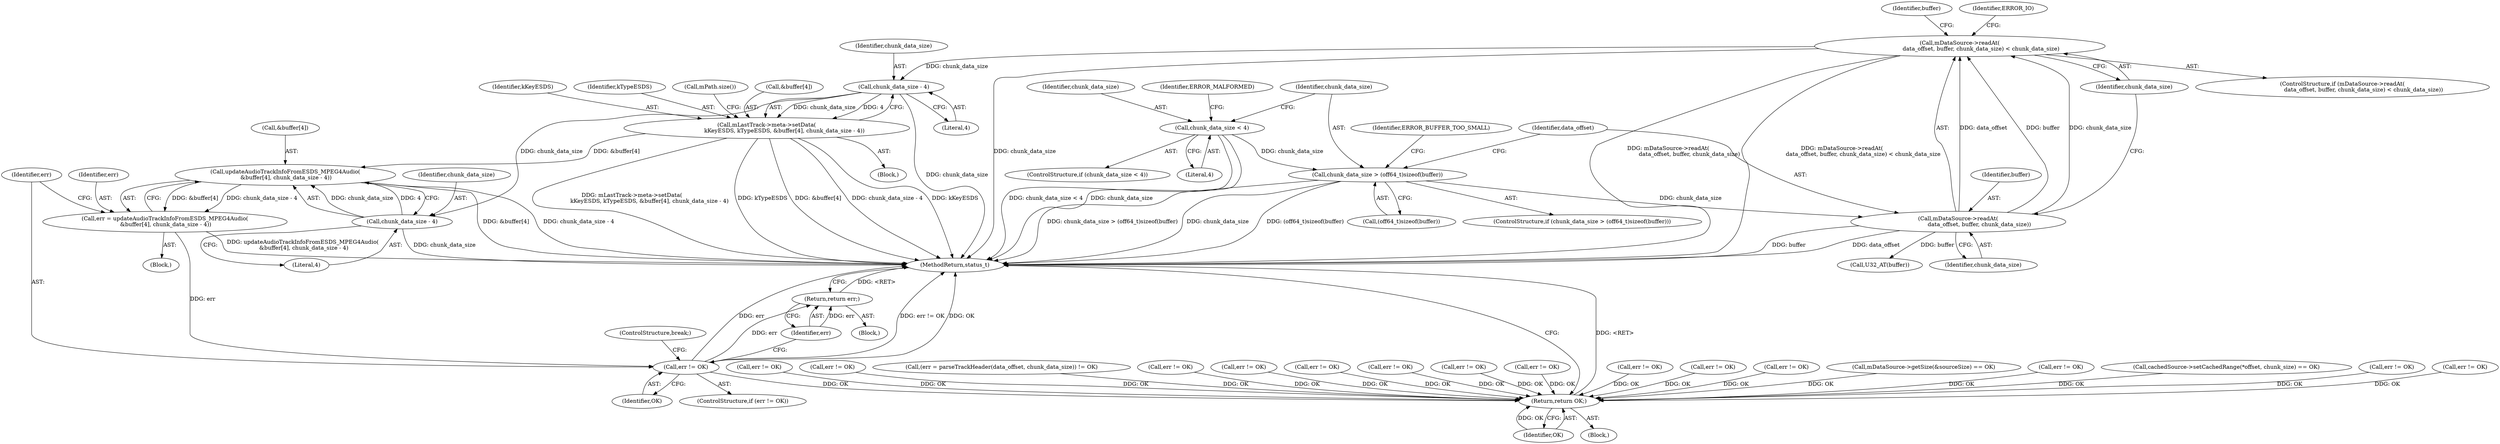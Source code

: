digraph "0_Android_463a6f807e187828442949d1924e143cf07778c6@API" {
"1002073" [label="(Call,mDataSource->readAt(\n                        data_offset, buffer, chunk_data_size) < chunk_data_size)"];
"1002074" [label="(Call,mDataSource->readAt(\n                        data_offset, buffer, chunk_data_size))"];
"1002063" [label="(Call,chunk_data_size > (off64_t)sizeof(buffer))"];
"1002055" [label="(Call,chunk_data_size < 4)"];
"1002097" [label="(Call,chunk_data_size - 4)"];
"1002090" [label="(Call,mLastTrack->meta->setData(\n                    kKeyESDS, kTypeESDS, &buffer[4], chunk_data_size - 4))"];
"1002120" [label="(Call,updateAudioTrackInfoFromESDS_MPEG4Audio(\n &buffer[4], chunk_data_size - 4))"];
"1002118" [label="(Call,err = updateAudioTrackInfoFromESDS_MPEG4Audio(\n &buffer[4], chunk_data_size - 4))"];
"1002129" [label="(Call,err != OK)"];
"1002133" [label="(Return,return err;)"];
"1002916" [label="(Return,return OK;)"];
"1002125" [label="(Call,chunk_data_size - 4)"];
"1002098" [label="(Identifier,chunk_data_size)"];
"1002073" [label="(Call,mDataSource->readAt(\n                        data_offset, buffer, chunk_data_size) < chunk_data_size)"];
"1002131" [label="(Identifier,OK)"];
"1002118" [label="(Call,err = updateAudioTrackInfoFromESDS_MPEG4Audio(\n &buffer[4], chunk_data_size - 4))"];
"1002055" [label="(Call,chunk_data_size < 4)"];
"1002071" [label="(Identifier,ERROR_BUFFER_TOO_SMALL)"];
"1002103" [label="(Call,mPath.size())"];
"1002127" [label="(Literal,4)"];
"1001610" [label="(Call,err != OK)"];
"1002295" [label="(Call,err != OK)"];
"1002133" [label="(Return,return err;)"];
"1001824" [label="(Call,err != OK)"];
"1000191" [label="(Call,mDataSource->getSize(&sourceSize) == OK)"];
"1002917" [label="(Identifier,OK)"];
"1001744" [label="(Call,err != OK)"];
"1002076" [label="(Identifier,buffer)"];
"1002128" [label="(ControlStructure,if (err != OK))"];
"1002085" [label="(Identifier,buffer)"];
"1002084" [label="(Call,U32_AT(buffer))"];
"1002134" [label="(Identifier,err)"];
"1002120" [label="(Call,updateAudioTrackInfoFromESDS_MPEG4Audio(\n &buffer[4], chunk_data_size - 4))"];
"1000394" [label="(Call,cachedSource->setCachedRange(*offset, chunk_size) == OK)"];
"1000565" [label="(Call,err != OK)"];
"1002121" [label="(Call,&buffer[4])"];
"1002097" [label="(Call,chunk_data_size - 4)"];
"1002099" [label="(Literal,4)"];
"1002093" [label="(Call,&buffer[4])"];
"1002119" [label="(Identifier,err)"];
"1002866" [label="(Call,err != OK)"];
"1002054" [label="(ControlStructure,if (chunk_data_size < 4))"];
"1002063" [label="(Call,chunk_data_size > (off64_t)sizeof(buffer))"];
"1002060" [label="(Identifier,ERROR_MALFORMED)"];
"1002074" [label="(Call,mDataSource->readAt(\n                        data_offset, buffer, chunk_data_size))"];
"1001772" [label="(Call,err != OK)"];
"1002077" [label="(Identifier,chunk_data_size)"];
"1002072" [label="(ControlStructure,if (mDataSource->readAt(\n                        data_offset, buffer, chunk_data_size) < chunk_data_size))"];
"1001475" [label="(Call,err != OK)"];
"1000988" [label="(Call,(err = parseTrackHeader(data_offset, chunk_data_size)) != OK)"];
"1002049" [label="(Block,)"];
"1002330" [label="(Call,err != OK)"];
"1002081" [label="(Identifier,ERROR_IO)"];
"1002075" [label="(Identifier,data_offset)"];
"1002916" [label="(Return,return OK;)"];
"1002091" [label="(Identifier,kKeyESDS)"];
"1002078" [label="(Identifier,chunk_data_size)"];
"1002132" [label="(Block,)"];
"1001992" [label="(Call,err != OK)"];
"1002065" [label="(Call,(off64_t)sizeof(buffer))"];
"1002092" [label="(Identifier,kTypeESDS)"];
"1002116" [label="(Block,)"];
"1002057" [label="(Literal,4)"];
"1002064" [label="(Identifier,chunk_data_size)"];
"1002056" [label="(Identifier,chunk_data_size)"];
"1001973" [label="(Call,err != OK)"];
"1001954" [label="(Call,err != OK)"];
"1002125" [label="(Call,chunk_data_size - 4)"];
"1002129" [label="(Call,err != OK)"];
"1002090" [label="(Call,mLastTrack->meta->setData(\n                    kKeyESDS, kTypeESDS, &buffer[4], chunk_data_size - 4))"];
"1002135" [label="(ControlStructure,break;)"];
"1002918" [label="(MethodReturn,status_t)"];
"1001791" [label="(Call,err != OK)"];
"1002130" [label="(Identifier,err)"];
"1000106" [label="(Block,)"];
"1002126" [label="(Identifier,chunk_data_size)"];
"1000493" [label="(Call,err != OK)"];
"1002062" [label="(ControlStructure,if (chunk_data_size > (off64_t)sizeof(buffer)))"];
"1002073" -> "1002072"  [label="AST: "];
"1002073" -> "1002078"  [label="CFG: "];
"1002074" -> "1002073"  [label="AST: "];
"1002078" -> "1002073"  [label="AST: "];
"1002081" -> "1002073"  [label="CFG: "];
"1002085" -> "1002073"  [label="CFG: "];
"1002073" -> "1002918"  [label="DDG: mDataSource->readAt(\n                        data_offset, buffer, chunk_data_size) < chunk_data_size"];
"1002073" -> "1002918"  [label="DDG: chunk_data_size"];
"1002073" -> "1002918"  [label="DDG: mDataSource->readAt(\n                        data_offset, buffer, chunk_data_size)"];
"1002074" -> "1002073"  [label="DDG: data_offset"];
"1002074" -> "1002073"  [label="DDG: buffer"];
"1002074" -> "1002073"  [label="DDG: chunk_data_size"];
"1002073" -> "1002097"  [label="DDG: chunk_data_size"];
"1002074" -> "1002077"  [label="CFG: "];
"1002075" -> "1002074"  [label="AST: "];
"1002076" -> "1002074"  [label="AST: "];
"1002077" -> "1002074"  [label="AST: "];
"1002078" -> "1002074"  [label="CFG: "];
"1002074" -> "1002918"  [label="DDG: data_offset"];
"1002074" -> "1002918"  [label="DDG: buffer"];
"1002063" -> "1002074"  [label="DDG: chunk_data_size"];
"1002074" -> "1002084"  [label="DDG: buffer"];
"1002063" -> "1002062"  [label="AST: "];
"1002063" -> "1002065"  [label="CFG: "];
"1002064" -> "1002063"  [label="AST: "];
"1002065" -> "1002063"  [label="AST: "];
"1002071" -> "1002063"  [label="CFG: "];
"1002075" -> "1002063"  [label="CFG: "];
"1002063" -> "1002918"  [label="DDG: (off64_t)sizeof(buffer)"];
"1002063" -> "1002918"  [label="DDG: chunk_data_size > (off64_t)sizeof(buffer)"];
"1002063" -> "1002918"  [label="DDG: chunk_data_size"];
"1002055" -> "1002063"  [label="DDG: chunk_data_size"];
"1002055" -> "1002054"  [label="AST: "];
"1002055" -> "1002057"  [label="CFG: "];
"1002056" -> "1002055"  [label="AST: "];
"1002057" -> "1002055"  [label="AST: "];
"1002060" -> "1002055"  [label="CFG: "];
"1002064" -> "1002055"  [label="CFG: "];
"1002055" -> "1002918"  [label="DDG: chunk_data_size < 4"];
"1002055" -> "1002918"  [label="DDG: chunk_data_size"];
"1002097" -> "1002090"  [label="AST: "];
"1002097" -> "1002099"  [label="CFG: "];
"1002098" -> "1002097"  [label="AST: "];
"1002099" -> "1002097"  [label="AST: "];
"1002090" -> "1002097"  [label="CFG: "];
"1002097" -> "1002918"  [label="DDG: chunk_data_size"];
"1002097" -> "1002090"  [label="DDG: chunk_data_size"];
"1002097" -> "1002090"  [label="DDG: 4"];
"1002097" -> "1002125"  [label="DDG: chunk_data_size"];
"1002090" -> "1002049"  [label="AST: "];
"1002091" -> "1002090"  [label="AST: "];
"1002092" -> "1002090"  [label="AST: "];
"1002093" -> "1002090"  [label="AST: "];
"1002103" -> "1002090"  [label="CFG: "];
"1002090" -> "1002918"  [label="DDG: chunk_data_size - 4"];
"1002090" -> "1002918"  [label="DDG: kKeyESDS"];
"1002090" -> "1002918"  [label="DDG: mLastTrack->meta->setData(\n                    kKeyESDS, kTypeESDS, &buffer[4], chunk_data_size - 4)"];
"1002090" -> "1002918"  [label="DDG: kTypeESDS"];
"1002090" -> "1002918"  [label="DDG: &buffer[4]"];
"1002090" -> "1002120"  [label="DDG: &buffer[4]"];
"1002120" -> "1002118"  [label="AST: "];
"1002120" -> "1002125"  [label="CFG: "];
"1002121" -> "1002120"  [label="AST: "];
"1002125" -> "1002120"  [label="AST: "];
"1002118" -> "1002120"  [label="CFG: "];
"1002120" -> "1002918"  [label="DDG: &buffer[4]"];
"1002120" -> "1002918"  [label="DDG: chunk_data_size - 4"];
"1002120" -> "1002118"  [label="DDG: &buffer[4]"];
"1002120" -> "1002118"  [label="DDG: chunk_data_size - 4"];
"1002125" -> "1002120"  [label="DDG: chunk_data_size"];
"1002125" -> "1002120"  [label="DDG: 4"];
"1002118" -> "1002116"  [label="AST: "];
"1002119" -> "1002118"  [label="AST: "];
"1002130" -> "1002118"  [label="CFG: "];
"1002118" -> "1002918"  [label="DDG: updateAudioTrackInfoFromESDS_MPEG4Audio(\n &buffer[4], chunk_data_size - 4)"];
"1002118" -> "1002129"  [label="DDG: err"];
"1002129" -> "1002128"  [label="AST: "];
"1002129" -> "1002131"  [label="CFG: "];
"1002130" -> "1002129"  [label="AST: "];
"1002131" -> "1002129"  [label="AST: "];
"1002134" -> "1002129"  [label="CFG: "];
"1002135" -> "1002129"  [label="CFG: "];
"1002129" -> "1002918"  [label="DDG: OK"];
"1002129" -> "1002918"  [label="DDG: err"];
"1002129" -> "1002918"  [label="DDG: err != OK"];
"1002129" -> "1002133"  [label="DDG: err"];
"1002129" -> "1002916"  [label="DDG: OK"];
"1002133" -> "1002132"  [label="AST: "];
"1002133" -> "1002134"  [label="CFG: "];
"1002134" -> "1002133"  [label="AST: "];
"1002918" -> "1002133"  [label="CFG: "];
"1002133" -> "1002918"  [label="DDG: <RET>"];
"1002134" -> "1002133"  [label="DDG: err"];
"1002916" -> "1000106"  [label="AST: "];
"1002916" -> "1002917"  [label="CFG: "];
"1002917" -> "1002916"  [label="AST: "];
"1002918" -> "1002916"  [label="CFG: "];
"1002916" -> "1002918"  [label="DDG: <RET>"];
"1002917" -> "1002916"  [label="DDG: OK"];
"1002866" -> "1002916"  [label="DDG: OK"];
"1002295" -> "1002916"  [label="DDG: OK"];
"1000191" -> "1002916"  [label="DDG: OK"];
"1001744" -> "1002916"  [label="DDG: OK"];
"1000493" -> "1002916"  [label="DDG: OK"];
"1000565" -> "1002916"  [label="DDG: OK"];
"1001772" -> "1002916"  [label="DDG: OK"];
"1001791" -> "1002916"  [label="DDG: OK"];
"1000394" -> "1002916"  [label="DDG: OK"];
"1001973" -> "1002916"  [label="DDG: OK"];
"1001475" -> "1002916"  [label="DDG: OK"];
"1001610" -> "1002916"  [label="DDG: OK"];
"1001992" -> "1002916"  [label="DDG: OK"];
"1001954" -> "1002916"  [label="DDG: OK"];
"1000988" -> "1002916"  [label="DDG: OK"];
"1001824" -> "1002916"  [label="DDG: OK"];
"1002330" -> "1002916"  [label="DDG: OK"];
"1002125" -> "1002127"  [label="CFG: "];
"1002126" -> "1002125"  [label="AST: "];
"1002127" -> "1002125"  [label="AST: "];
"1002125" -> "1002918"  [label="DDG: chunk_data_size"];
}
